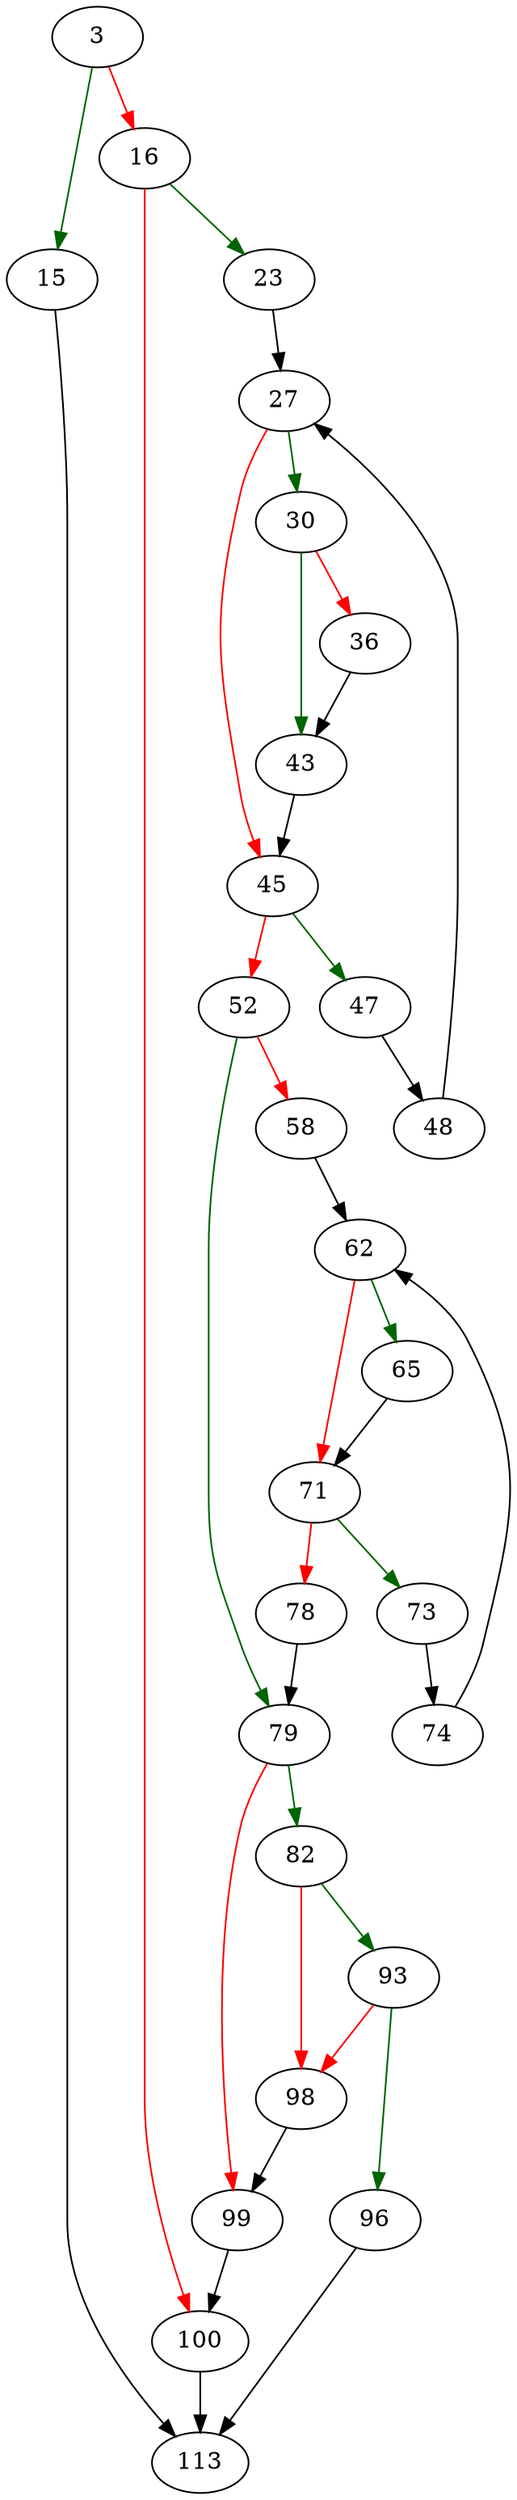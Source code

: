 strict digraph "sqlite3PcacheFetchStress" {
	// Node definitions.
	3 [entry=true];
	15;
	16;
	113;
	23;
	100;
	27;
	30;
	45;
	43;
	36;
	47;
	52;
	48;
	79;
	58;
	62;
	65;
	71;
	73;
	78;
	74;
	82;
	99;
	93;
	98;
	96;

	// Edge definitions.
	3 -> 15 [
		color=darkgreen
		cond=true
	];
	3 -> 16 [
		color=red
		cond=false
	];
	15 -> 113;
	16 -> 23 [
		color=darkgreen
		cond=true
	];
	16 -> 100 [
		color=red
		cond=false
	];
	23 -> 27;
	100 -> 113;
	27 -> 30 [
		color=darkgreen
		cond=true
	];
	27 -> 45 [
		color=red
		cond=false
	];
	30 -> 43 [
		color=darkgreen
		cond=true
	];
	30 -> 36 [
		color=red
		cond=false
	];
	45 -> 47 [
		color=darkgreen
		cond=true
	];
	45 -> 52 [
		color=red
		cond=false
	];
	43 -> 45;
	36 -> 43;
	47 -> 48;
	52 -> 79 [
		color=darkgreen
		cond=true
	];
	52 -> 58 [
		color=red
		cond=false
	];
	48 -> 27;
	79 -> 82 [
		color=darkgreen
		cond=true
	];
	79 -> 99 [
		color=red
		cond=false
	];
	58 -> 62;
	62 -> 65 [
		color=darkgreen
		cond=true
	];
	62 -> 71 [
		color=red
		cond=false
	];
	65 -> 71;
	71 -> 73 [
		color=darkgreen
		cond=true
	];
	71 -> 78 [
		color=red
		cond=false
	];
	73 -> 74;
	78 -> 79;
	74 -> 62;
	82 -> 93 [
		color=darkgreen
		cond=true
	];
	82 -> 98 [
		color=red
		cond=false
	];
	99 -> 100;
	93 -> 98 [
		color=red
		cond=false
	];
	93 -> 96 [
		color=darkgreen
		cond=true
	];
	98 -> 99;
	96 -> 113;
}